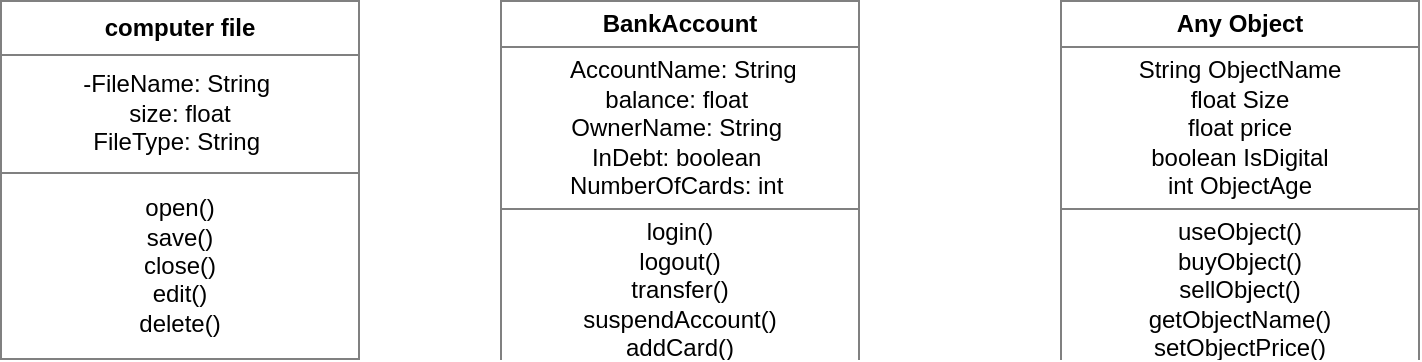 <mxfile version="24.8.6">
  <diagram name="Strona-1" id="q8sRJ-z2srnQWQpmMOSE">
    <mxGraphModel dx="1434" dy="694" grid="1" gridSize="10" guides="1" tooltips="1" connect="1" arrows="1" fold="1" page="1" pageScale="1" pageWidth="827" pageHeight="1169" math="0" shadow="0">
      <root>
        <mxCell id="0" />
        <mxCell id="1" parent="0" />
        <mxCell id="Cpf0uXpyVn84LUyvqYUM-6" value="&lt;table border=&quot;1&quot; width=&quot;100%&quot; height=&quot;100%&quot; cellpadding=&quot;4&quot; style=&quot;width:100%;height:100%;border-collapse:collapse;&quot;&gt;&lt;tbody&gt;&lt;tr&gt;&lt;th align=&quot;center&quot;&gt;&lt;b&gt;computer file&lt;/b&gt;&lt;/th&gt;&lt;/tr&gt;&lt;tr&gt;&lt;td align=&quot;center&quot;&gt;-FileName: String&amp;nbsp;&lt;br&gt;size: float&lt;br&gt;FileType: String&amp;nbsp;&lt;/td&gt;&lt;/tr&gt;&lt;tr&gt;&lt;td align=&quot;center&quot;&gt;open()&lt;br&gt;save()&lt;br&gt;close()&lt;br&gt;edit()&lt;br&gt;delete()&lt;/td&gt;&lt;/tr&gt;&lt;/tbody&gt;&lt;/table&gt;" style="text;html=1;whiteSpace=wrap;strokeColor=none;fillColor=none;overflow=fill;" vertex="1" parent="1">
          <mxGeometry x="50" y="210" width="180" height="180" as="geometry" />
        </mxCell>
        <mxCell id="Cpf0uXpyVn84LUyvqYUM-20" value="&lt;table border=&quot;1&quot; width=&quot;100%&quot; height=&quot;100%&quot; cellpadding=&quot;4&quot; style=&quot;width:100%;height:100%;border-collapse:collapse;&quot;&gt;&lt;tbody&gt;&lt;tr&gt;&lt;th align=&quot;center&quot;&gt;&lt;b&gt;BankAccount&lt;/b&gt;&lt;/th&gt;&lt;/tr&gt;&lt;tr&gt;&lt;td align=&quot;center&quot;&gt;&amp;nbsp;AccountName: String&lt;br&gt;balance: float&amp;nbsp;&lt;br&gt;OwnerName: String&amp;nbsp;&lt;br&gt;InDebt: boolean&amp;nbsp;&lt;br&gt;NumberOfCards: int&amp;nbsp;&lt;/td&gt;&lt;/tr&gt;&lt;tr&gt;&lt;td align=&quot;center&quot;&gt;login()&lt;br&gt;logout()&lt;br&gt;transfer()&lt;br&gt;suspendAccount()&lt;br&gt;addCard()&lt;/td&gt;&lt;/tr&gt;&lt;/tbody&gt;&lt;/table&gt;" style="text;html=1;whiteSpace=wrap;strokeColor=none;fillColor=none;overflow=fill;" vertex="1" parent="1">
          <mxGeometry x="300" y="210" width="180" height="180" as="geometry" />
        </mxCell>
        <mxCell id="Cpf0uXpyVn84LUyvqYUM-21" value="&lt;table border=&quot;1&quot; width=&quot;100%&quot; height=&quot;100%&quot; cellpadding=&quot;4&quot; style=&quot;width:100%;height:100%;border-collapse:collapse;&quot;&gt;&lt;tbody&gt;&lt;tr&gt;&lt;th align=&quot;center&quot;&gt;&lt;b&gt;Any Object&lt;/b&gt;&lt;/th&gt;&lt;/tr&gt;&lt;tr&gt;&lt;td align=&quot;center&quot;&gt;String ObjectName&lt;br&gt;float Size&lt;br&gt;float price&lt;br&gt;boolean IsDigital&lt;br&gt;int ObjectAge&lt;/td&gt;&lt;/tr&gt;&lt;tr&gt;&lt;td align=&quot;center&quot;&gt;useObject()&lt;br&gt;buyObject()&lt;br&gt;sellObject()&lt;br&gt;getObjectName()&lt;br&gt;setObjectPrice()&lt;/td&gt;&lt;/tr&gt;&lt;/tbody&gt;&lt;/table&gt;" style="text;html=1;whiteSpace=wrap;strokeColor=none;fillColor=none;overflow=fill;" vertex="1" parent="1">
          <mxGeometry x="580" y="210" width="180" height="180" as="geometry" />
        </mxCell>
      </root>
    </mxGraphModel>
  </diagram>
</mxfile>
